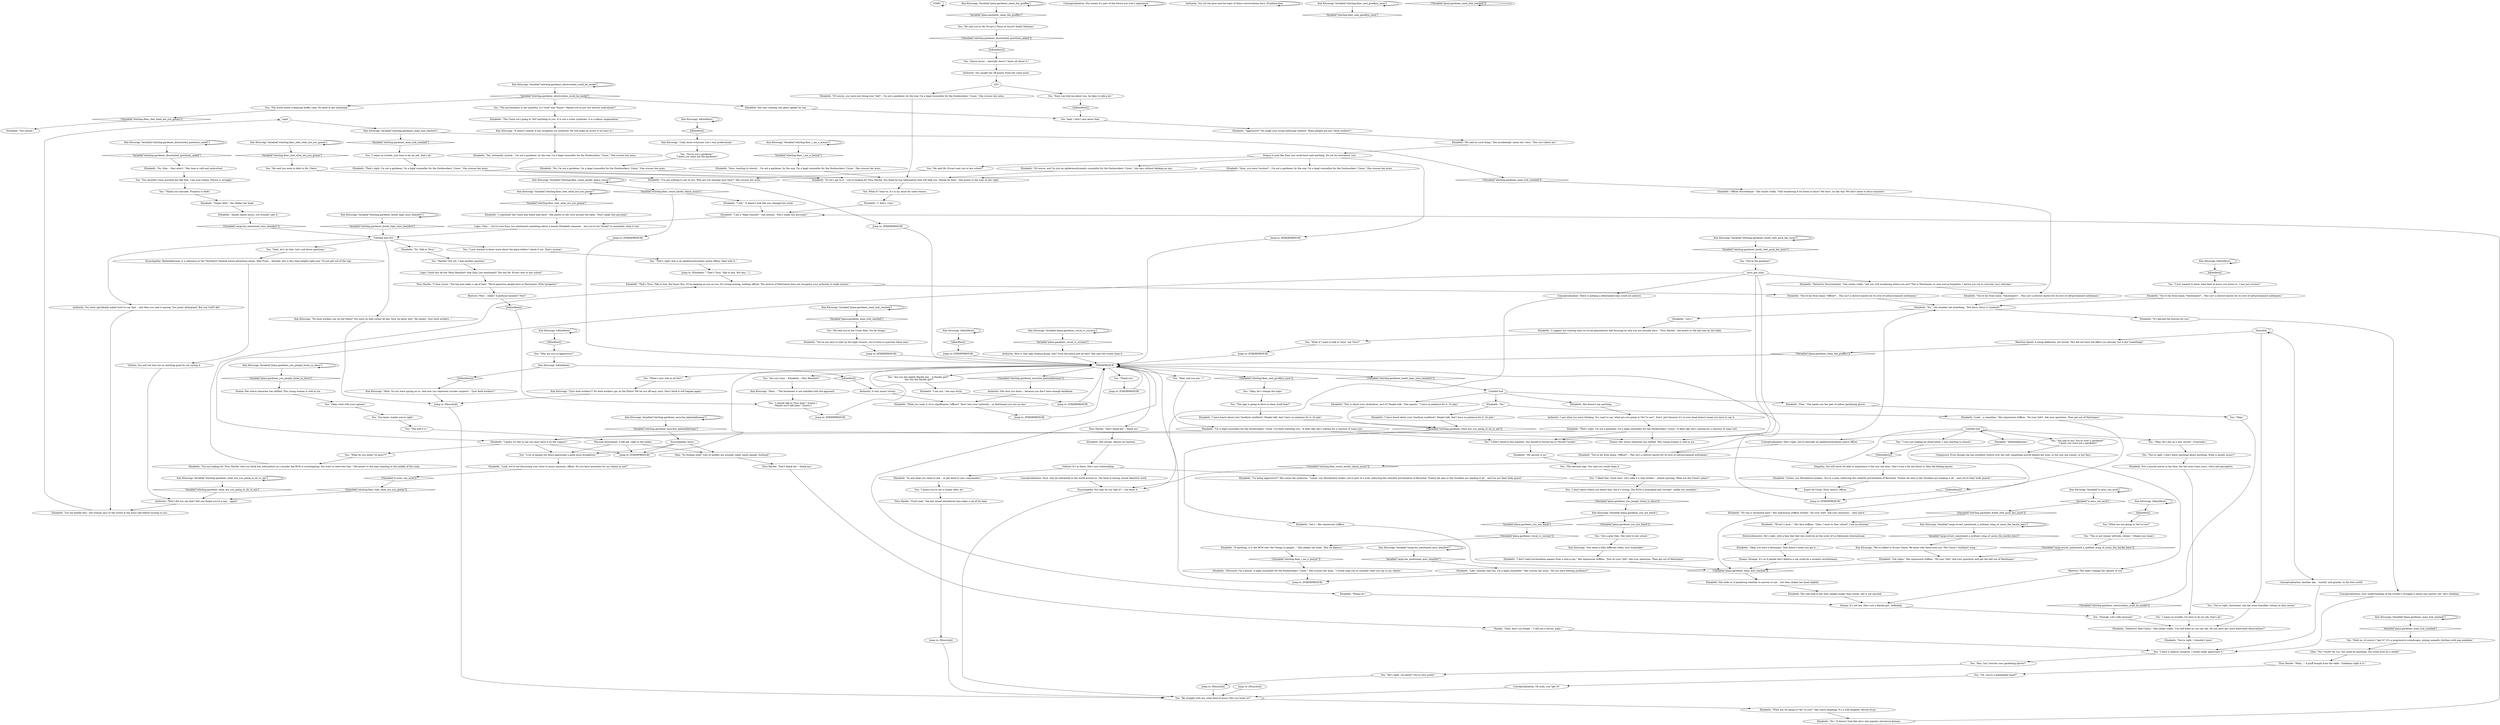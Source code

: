 # WHIRLING F1 / THE GARDENER MAIN
# The Gardener turns out to be a Union fixer. Slightly different model and portrait. Short *smug* dialogue directing you to Hardie, referencing last dialogue.
# ==================================================
digraph G {
	  0 [label="START"];
	  1 [label="input"];
	  2 [label="Kim Kitsuragi: Variable[\"plaza.gardener_main_hub_reached\"]"];
	  3 [label="Variable[\"plaza.gardener_main_hub_reached\"]", shape=diamond];
	  4 [label="!(Variable[\"plaza.gardener_main_hub_reached\"])", shape=diamond];
	  5 [label="Jump to: [FIXERPREHUB]"];
	  6 [label="You: What if I want to, it's in my mind for some reason..."];
	  7 [label="Jump to: [Elizabeth: \"\"That's Titus. Talk to him. But kno...\"]"];
	  8 [label="Elizabeth: \"Of course, and I'm just an epidermochromatic counsellor for the Dockworkers' Union,\" she says without blinking an eye."];
	  9 [label="You: \"He said Mr. Evrart sent you to law school?\""];
	  10 [label="You: \"He said you're Mr. Evrart's *Doux et Sucré* Death Machine.\""];
	  11 [label="Authority: How is that sign cleanup going, huh? Fuck the police and all that? She said she would clean it."];
	  12 [label="Kim Kitsuragi: \"*Just dock workers*? Do dock workers spy on the Police? We let you off easy, miss. Don't think it will happen again.\""];
	  13 [label="Kim Kitsuragi: Variable[\"whirling.fixer_i_am_a_lawyer\"]"];
	  14 [label="Variable[\"whirling.fixer_i_am_a_lawyer\"]", shape=diamond];
	  15 [label="!(Variable[\"whirling.fixer_i_am_a_lawyer\"])", shape=diamond];
	  16 [label="Jump to: [FIXERPREHUB]"];
	  17 [label="Titus Hardie: \"Don't thank her -- thank me.\""];
	  18 [label="Elizabeth: \"No, Glen -- they aren't.\" Her tone is cold and uninvolved."];
	  19 [label="Elizabeth: \"Detective Disorientated.\" She smiles coldly. \"Are you still wondering where you are? This is Martinaise, in case you've forgotten. I advise you not to overstay your welcome.\""];
	  20 [label="You: \"Wait, and you are...?\""];
	  21 [label="You: \"What are you going to *do* to me?\""];
	  22 [label="Kim Kitsuragi: \"Hmh...\" The lieutenant is not satisfied with the approach."];
	  23 [label="Elizabeth: \"I suggest not wasting time on trivial pleasantries and focusing on why you are actually here -- Titus Hardie,\" she points to the tall man by the table."];
	  24 [label="Jump to: [FIXERPREHUB]"];
	  25 [label="Jump to: [FIXERPREHUB]"];
	  26 [label="Kim Kitsuragi: Variable[\"whirling.gardener_what_are_you_going_to_do_to_me\"]"];
	  27 [label="Variable[\"whirling.gardener_what_are_you_going_to_do_to_me\"]", shape=diamond];
	  28 [label="!(Variable[\"whirling.gardener_what_are_you_going_to_do_to_me\"])", shape=diamond];
	  29 [label="Reaction Speed: A cheap deflection, but brutal. This did not have the effect you desired, but it did *something*."];
	  30 [label="You: \"Hold on, of course I *get it*. It's a progressive soundscape, mixing nomadic rhythms with pop melodies.\""];
	  31 [label="Kim Kitsuragi: Variable[\"plaza.gardener_you_people_listen_to_disco\"]"];
	  32 [label="Variable[\"plaza.gardener_you_people_listen_to_disco\"]", shape=diamond];
	  33 [label="!(Variable[\"plaza.gardener_you_people_listen_to_disco\"])", shape=diamond];
	  34 [label="Elizabeth: \"Get sober.\" Her expression stiffens. \"Do your *job*. Ask your questions and get the hell out of Martinaise.\""];
	  35 [label="Elizabeth: \"Listen, you Moralintern lackeys. You're a mob, enforcing the unlawful privatization of Revachol. Twenty fat men in the Occident are stealing it all -- and you're their body guards.\""];
	  36 [label="Conceptualization: She means it's part of the future you won't experience."];
	  37 [label="Kim Kitsuragi: Variable[\"whirling.fixer_conze_anodic_dance_music\"]"];
	  38 [label="Variable[\"whirling.fixer_conze_anodic_dance_music\"]", shape=diamond];
	  39 [label="!(Variable[\"whirling.fixer_conze_anodic_dance_music\"])", shape=diamond];
	  40 [label="You: \"I was just making an observation. I was reacting to stimuli.\""];
	  41 [label="You: \"I just wanted to know more about the place before I check it out. That's normal.\""];
	  42 [label="You: \"The world needs a financial buffer zone. No need to get emotional.\""];
	  43 [label="You: \"Okay, let's change the topic.\""];
	  44 [label="Elizabeth: \"You should.\""];
	  45 [label="Authority: *Why* did you say that? Did you forget you're a cop... again?"];
	  46 [label="Jump to: [FIXERPREHUB]"];
	  47 [label="You: \"Okay, stick with your opinion.\""];
	  48 [label="Conceptualization: She's right, you're basically an epidermochromatic police officer."];
	  49 [label="You: \"You're the gardener!\""];
	  50 [label="Authority: You set the pace and the topic of these conversations here. Establish that."];
	  51 [label="Drama: A man like Easy Leo could have said anything. Do not be restrained, sire."];
	  52 [label="Kim Kitsuragi: IsKimHere()"];
	  53 [label="IsKimHere()", shape=diamond];
	  54 [label="!(IsKimHere())", shape=diamond];
	  55 [label="Encyclopedia: Hjelmdallermen is a reference to the *Northern* themed action-adventure series, Man From... Actually, this is less than helpful right now. I'll just get out of the way."];
	  56 [label="Elizabeth: \"Let's.\" Her expression stiffens."];
	  57 [label="Authority: I saw what you were thinking. You want to say 'what are you going to *do* to me?'. Don't. Just because it's in your head doesn't mean you have to say it."];
	  58 [label="Jump to: [FIXERPREHUB]"];
	  59 [label="Kim Kitsuragi: Variable[\"whirling.fixer_said_goodbye_once\"]"];
	  60 [label="Variable[\"whirling.fixer_said_goodbye_once\"]", shape=diamond];
	  61 [label="!(Variable[\"whirling.fixer_said_goodbye_once\"])", shape=diamond];
	  62 [label="You: \"Are you Lizzy -- Elizabeth -- Miss Beaufort?\""];
	  63 [label="You: \"Why are you so aggressive?\""];
	  64 [label="Kim Kitsuragi: \"You seem a little different today. Less hospitable.\""];
	  65 [label="Glen: \"So fucking what? Lots of models are actually really smart people, fuckwad!\""];
	  66 [label="You: \"Oh, you're a hjelmdaller-head?\""];
	  67 [label="Elizabeth: \"If anything, it is the RCM who *do* things to people...\" She shakes her head. \"But we digress.\""];
	  68 [label="Kim Kitsuragi: \"Hmh. So you were spying on us. And now you represent murder suspects -- *just dock workers*.\""];
	  69 [label="Elizabeth: \"I'm being aggressive?\" She raises her eyebrows. \"Listen, you Moralintern lackey, you're part of a mob, enforcing the unlawful privatization of Revachol. Twenty fat men in the Occident are stealing it all -- and you are their body guard.\""];
	  70 [label="You: \"This is not winner attitude, citizen.\" (Shake your head.)"];
	  71 [label="Kim Kitsuragi: IsKimHere()"];
	  72 [label="IsKimHere()", shape=diamond];
	  73 [label="!(IsKimHere())", shape=diamond];
	  74 [label="Elizabeth: \"Fine.\" She hands you her pair of yellow gardening gloves."];
	  75 [label="You: \"Thank you comrade. Property is theft.\""];
	  76 [label="Elizabeth: \"You're right. I shouldn't have.\""];
	  77 [label="Drama: Her entire character has shifted. This young woman is cold as ice."];
	  78 [label="Elizabeth: \"Officer Discotheque.\" She smiles coldly. \"Still wondering if we listen to disco? We don't, by the way. We don't listen to disco anymore.\""];
	  79 [label="Elizabeth: \"Let me handle this,\" the woman says to the crowd in the mess hall before turning to you..."];
	  80 [label="Elizabeth: \"The Union isn't going to *do* anything to you. It is not a crime syndicate, it is a labour organization.\""];
	  81 [label="Elizabeth: \"I don't need privatization paeans from a rent-a-cop.\" Her expression stiffens. \"Just do your *job*. Ask your questions. Then get out of Martinaise.\""];
	  82 [label="Elizabeth: \"You're far from home, *lieutenants*... This isn't a district known for its love of self-proclaimed militiamen.\""];
	  83 [label="Elizabeth: \"Sure, you were *curious*... I'm not a gardener, by the way, I'm a legal counsellor for the Dockworkers' Union.\" She crosses her arms."];
	  84 [label="You: \"He said you were in debt to Mr. Claire.\""];
	  85 [label="Volition: You will not lose out on anything good by not saying it."];
	  86 [label="Kim Kitsuragi: Variable[\"whirling.gardener_encycloa_hjelmdallerman\"]"];
	  87 [label="Variable[\"whirling.gardener_encycloa_hjelmdallerman\"]", shape=diamond];
	  88 [label="!(Variable[\"whirling.gardener_encycloa_hjelmdallerman\"])", shape=diamond];
	  89 [label="You: \"I guess you're not a winner after all.\""];
	  90 [label="Untitled hub (02)"];
	  91 [label="Kim Kitsuragi: Variable[\"plaza.gardener_clean_the_graffito\"]"];
	  92 [label="Variable[\"plaza.gardener_clean_the_graffito\"]", shape=diamond];
	  93 [label="!(Variable[\"plaza.gardener_clean_the_graffito\"])", shape=diamond];
	  94 [label="Jump to: [FIXERPREHUB]"];
	  95 [label="Glen: \"You *could* be, Liz. You could be anything. You could even be a model.\""];
	  96 [label="Elizabeth: \"Okay, you have a dictionary. That doesn't mean you get it...\""];
	  97 [label="Kim Kitsuragi: Variable[\"whirling.gardener_electrochem_could_be_model\"]"];
	  98 [label="Variable[\"whirling.gardener_electrochem_could_be_model\"]", shape=diamond];
	  99 [label="!(Variable[\"whirling.gardener_electrochem_could_be_model\"])", shape=diamond];
	  100 [label="Elizabeth: She doesn't say anything."];
	  101 [label="You: \"I didn't deserve this handout. You should've forced me to *hustle* harder.\""];
	  102 [label="You: \"I mean no trouble, I'm here to do my job, that's all.\""];
	  103 [label="Elizabeth: \"You are looking for Titus Hardie, who you think has information on a murder the RCM is investigating. You want to interview him.\" She points to the man standing in the middle of the room."];
	  104 [label="Elizabeth: \"Hjelmdallermen.\""];
	  105 [label="You: \"That's right, this is an epidermochromatic police officer. Deal with it.\""];
	  106 [label="Elizabeth: \"Yes, extremely normal... I'm not a gardener, by the way, I'm a legal counsellor for the Dockworkers' Union.\" She crosses her arms."];
	  107 [label="Elizabeth: She says nothing; her glare speaks for her."];
	  108 [label="You: \"Get a grip Glen. She went to law school.\""];
	  109 [label="Kim Kitsuragi: Variable[\"whirling.gardener_disoriented_questions_asked\"]"];
	  110 [label="Variable[\"whirling.gardener_disoriented_questions_asked\"]", shape=diamond];
	  111 [label="!(Variable[\"whirling.gardener_disoriented_questions_asked\"])", shape=diamond];
	  112 [label="Elizabeth: \"He said no such thing.\" She accidentally raises her voice. \"This isn't about me.\""];
	  113 [label="Kim Kitsuragi: Variable[\"plaza.gardener_main_hub_reached\"]"];
	  114 [label="Variable[\"plaza.gardener_main_hub_reached\"]", shape=diamond];
	  115 [label="!(Variable[\"plaza.gardener_main_hub_reached\"])", shape=diamond];
	  116 [label="Kim Kitsuragi: \"Do dock workers spy on the Police? You were on that corner all day. Now we know why.\" He smiles: \"Just dock workers...\""];
	  117 [label="You: \"The privatization is not unlawful, it's *cool* and *funny*. Maybe you're just not historic individuals?\""];
	  118 [label="You: \"He's right, you know? You're very pretty.\""];
	  119 [label="Elizabeth: \"No.\""];
	  120 [label="You: \"Thank you.\""];
	  121 [label="You: \"Be straight with me, what kind of music *do* you listen to?\""];
	  122 [label="Musichub"];
	  123 [label="You: \"Dance music -- basically disco? I know all about it.\""];
	  124 [label="Elizabeth: \"You're far from home, *officer*... This isn't a district known for its love of self-proclaimed militiamen.\""];
	  125 [label="Untitled hub"];
	  126 [label="You: \"I mean no trouble, just here to do my job, that's all.\""];
	  127 [label="Elizabeth: \"I've got nothing to say to you. Why are you wasting your time?\" She crosses her arms."];
	  128 [label="Elizabeth: \"I represent the Union and these men here.\" She points to the crew around the table. \"Don't make this personal.\""];
	  129 [label="Authority: You were specifically asked *not* to say that -- and then you said it anyway. You junior delinquent! But you *still* did!"];
	  130 [label="You: \"I don't know where you heard that, but it's wrong. The RCM is principled and *strong*, unlike you socialists.\""];
	  131 [label="Elizabeth: \"Look -- a comedian.\" Her expression stiffens. \"Do your *job*. Ask your questions. Then get out of Martinaise.\""];
	  132 [label="You: \"I have a cadaver situation. I would really appreciate it.\""];
	  133 [label="Jump to: [FIXERPREHUB]"];
	  134 [label="Elizabeth: \"You're far from home, *lieutenants*... This isn't a district known for its love of self-proclaimed militiamen.\""];
	  135 [label="Drama: Her entire character has shifted. This young woman is cold as ice."];
	  136 [label="You: \"You're right, lieutenant, she did seem friendlier sitting on that corner.\""];
	  137 [label="You: \"Okay, let's put on a new record.\" (Conclude.)"];
	  138 [label="You: \"I just wanted to know what kind of music you listen to. I was just curious!\""];
	  139 [label="Kim Kitsuragi: \"It doesn't matter if you recognize our authority. We will make an arrest if we have to.\""];
	  140 [label="Titus Hardie: \"Mhm...\" A gruff humph from the table. \"Goddamn right it is.\""];
	  141 [label="Elizabeth: \"*Even* a mod...\" Her face stiffens. \"Glen, I went to *law school*. I am an attorney.\""];
	  142 [label="Authority: She shut you down -- because you don't have enough backbone."];
	  143 [label="Physical Instrument: A left jab, right in the looker."];
	  144 [label="Elizabeth: \"I guess it's fair to say you guys have it on life support.\""];
	  145 [label="You: \"Enough. Let's talk seriously.\""];
	  146 [label="Jump to: [FIXERPREHUB]"];
	  147 [label="Elizabeth: \"What you want is of no significance, *officer*. Don't test your authority -- in Martinaise you are no one.\""];
	  148 [label="Jump to: [FIXERPREHUB]"];
	  149 [label="You: \"He said you're the Union fixer. You fix things.\""];
	  150 [label="Kim Kitsuragi: Variable[\"plaza.gardener_viscal_rc_success\"]"];
	  151 [label="Variable[\"plaza.gardener_viscal_rc_success\"]", shape=diamond];
	  152 [label="!(Variable[\"plaza.gardener_viscal_rc_success\"])", shape=diamond];
	  153 [label="Elizabeth: \"Detective Skin-Colour.\" She smiles coldly. \"I'm still black as you can see. Do you have any more keen-eyed observations?\""];
	  154 [label="Elizabeth: Not a muscle moves in her face, but her eyes trace yours, stern and perceptive."];
	  155 [label="Elizabeth: \"It's beyond the horizon for you.\""];
	  156 [label="You: \"The hell it is.\""];
	  157 [label="Elizabeth: \"Look, we're not discussing your taste in music anymore, officer. Do you have questions for my clients or not?\""];
	  158 [label="Elizabeth: \"I. Don't. Care.\""];
	  159 [label="Conceptualization: There is nothing a determined man could not achieve."];
	  160 [label="You: \"You're not a gardener!\"\n\"I knew you were not the gardener!\""];
	  161 [label="Esprit de Corps: Dirty tactics, officer."];
	  162 [label="Titus Hardie: \"Fuck yeah,\" the tall, broad shouldered man takes a sip of his beer."];
	  163 [label="Elizabeth: She shrugs. Almost no reaction."];
	  164 [label="Conceptualization: Another day -- hustlin' and grindin' in the free world!"];
	  165 [label="You: \"You're right. I don't know anything about anything. What is anodic music?\""];
	  166 [label="Elizabeth: \"Let's.\""];
	  167 [label="You: \"You know, maybe you're right.\""];
	  168 [label="Elizabeth: \"I will.\" It doesn't look like you changed her mind."];
	  169 [label="You: Yeah, I don't care about that."];
	  170 [label="Kim Kitsuragi: Variable[\"cargo.leo_mentioned_miss_beaufort\"]"];
	  171 [label="Variable[\"cargo.leo_mentioned_miss_beaufort\"]", shape=diamond];
	  172 [label="!(Variable[\"cargo.leo_mentioned_miss_beaufort\"])", shape=diamond];
	  173 [label="Kim Kitsuragi: Variable[\"tc.arno_van_eyck\"]"];
	  174 [label="Variable[\"tc.arno_van_eyck\"]", shape=diamond];
	  175 [label="!(Variable[\"tc.arno_van_eyck\"])", shape=diamond];
	  176 [label="Jump to: [Musichub]"];
	  177 [label="Elizabeth: \"So ask what you came to ask -- or get back to your commanders.\""];
	  178 [label="You: \"The obscene sign. You said you would clean it."];
	  179 [label="Titus Hardie: \"C'mon Lizzie.\" The big man takes a sip of beer. \"We're generous people here in Martinaise. With *property*.\""];
	  180 [label="Kim Kitsuragi: Variable[\"whirling.gardener_booth_logic_miss_beaufort\"]"];
	  181 [label="Variable[\"whirling.gardener_booth_logic_miss_beaufort\"]", shape=diamond];
	  182 [label="!(Variable[\"whirling.gardener_booth_logic_miss_beaufort\"])", shape=diamond];
	  183 [label="You: \"What if I want to talk to *you*, not Titus?\""];
	  184 [label="Composure: Even though she has excellent control over her self, something moved behind her eyes, in the way she stands, in her face..."];
	  185 [label="Elizabeth: \"That's right, I'm not a gardener, I'm a legal counsellor for the Dockworkers' Union.\" She crosses her arms."];
	  186 [label="Elizabeth: \"Of course, you were just doing your *job*... I'm not a gardener, by the way, I'm a legal counsellor for the Dockworkers' Union.\" She crosses her arms."];
	  187 [label="You: \"Hardie? Not yet, I had another question.\""];
	  188 [label="Jump to: [FIXERPREHUB]"];
	  189 [label="Kim Kitsuragi: Variable[\"whirling.gardener_booth_rhet_push_her_more\"]"];
	  190 [label="Variable[\"whirling.gardener_booth_rhet_push_her_more\"]", shape=diamond];
	  191 [label="!(Variable[\"whirling.gardener_booth_rhet_push_her_more\"])", shape=diamond];
	  192 [label="Encyclopedia: Not only do you *get it* -- you know it."];
	  193 [label="Jump to: [Musichub]"];
	  194 [label="Elizabeth: The cold look in her eyes speaks louder than words: she is not amused."];
	  195 [label="Elizabeth: \"Anodic dance music, you wouldn't get it.\""];
	  196 [label="Conceptualization: Your understanding of the worker's struggle is about one century old, she's thinking."];
	  197 [label="Empathy: You will never be able to experience it the way she does. She's even a bit sad about it; then the feeling passes."];
	  198 [label="Elizabeth: \"You're far from home, *officer*... This isn't a district known for its love of self-proclaimed militiamen.\""];
	  199 [label="Kim Kitsuragi: IsKimHere()"];
	  200 [label="IsKimHere()", shape=diamond];
	  201 [label="!(IsKimHere())", shape=diamond];
	  202 [label="Elizabeth: \"You're not here to chat up the legal counsel, you're here to question these men.\""];
	  203 [label="Elizabeth: \"I am a *legal counsel*,\" she intones. \"Don't make this personal.\""];
	  204 [label="Jump to: [Musichub]"];
	  205 [label="Kim Kitsuragi: Variable[\"cargo.evrart_mentioned_a_militant_wing_of_union_the_hardie_boys\"]"];
	  206 [label="Variable[\"cargo.evrart_mentioned_a_militant_wing_of_union_the_hardie_boys\"]", shape=diamond];
	  207 [label="!(Variable[\"cargo.evrart_mentioned_a_militant_wing_of_union_the_hardie_boys\"])", shape=diamond];
	  208 [label="Elizabeth: \"I have heard about your *medical condition*. People talk. And I have no patience for it. Or pity.\""];
	  209 [label="You: \"Okay.\""];
	  210 [label="Untitled hub"];
	  211 [label="Logic: Uhm...  you're sure Easy Leo mentioned something about a lawyer Elizabeth someone... but you're too *dumb* to remember what it was."];
	  212 [label="Authority: A very minor victory."];
	  213 [label="Elizabeth: \"Aggressive? You make your living enforcing violence. These people are just *dock workers*.\""];
	  214 [label="Conceptualization: Sure, why be interested in the world around us. Get back to boring, brutal detective work."];
	  215 [label="You: \"The sign is going to have to clean itself then?\""];
	  216 [label="Elizabeth: \"Please do.\""];
	  217 [label="You: \"Hey. Can I borrow your gardening gloves?\""];
	  218 [label="Elizabeth: \"My answer is no.\""];
	  219 [label="Titus Hardie: \"Don't thank her -- thank me.\""];
	  220 [label="You: \"I should talk to Titus then!\" [Leave.]\n\"Maybe we'll talk later.\" [Leave.]"];
	  221 [label="Elizabeth: \"What are we going to *do* to you?\" She starts laughing. It's a cold laughter, devoid of joy."];
	  222 [label="Elizabeth: She looks as if pondering whether to answer or not... but then shakes her head slightly."];
	  223 [label="Kim Kitsuragi: IsKimHere()"];
	  224 [label="IsKimHere()", shape=diamond];
	  225 [label="!(IsKimHere())", shape=diamond];
	  226 [label="Kim Kitsuragi: IsKimHere()"];
	  227 [label="IsKimHere()", shape=diamond];
	  228 [label="!(IsKimHere())", shape=diamond];
	  229 [label="Elizabeth: \"Sure, reacting to stimuli... I'm not a gardener, by the way, I'm a legal counsellor for the Dockworkers' Union.\" She crosses her arms."];
	  230 [label="Elizabeth: \"Like I already told you, I'm a legal counsellor.\" She crosses her arms. \"Do you have hearing problems?\""];
	  231 [label="Logic: Could this be the *Miss Beaufort* that Easy Leo mentioned? The one Mr. Evrart sent to law school?"];
	  232 [label="Elizabeth: \"No. Talk to Titus.\""];
	  233 [label="You: \"I liked that. Good start. Let's take it a step further -- armed uprising. What are the Union's plans?\""];
	  234 [label="Elizabeth: \"This is about your alcoholism, isn't it? People talk.\" She squints. \"I have no patience for it. Or pity.\""];
	  235 [label="You: \"You shouldn't have assisted me like that. I am your enemy. Nature is struggle.\""];
	  236 [label="Rhetoric: This didn't change her opinion of you."];
	  237 [label="Authority: You caught her off guard. Push her some more."];
	  238 [label="Elizabeth: \"No,\" she steadies her breathing. \"Not disco. Disco is *undead*.\""];
	  239 [label="intro_pre_hubz"];
	  240 [label="Elizabeth: \"No, I'm not a gardener, I'm a legal counsellor for the Dockworkers' Union.\" She crosses her arms."];
	  241 [label="Elizabeth: \"That's right, I'm not a gardener, I'm a legal counsellor for the Dockworkers' Union.\" It feels like she's waiting for a reaction of some sort."];
	  242 [label="Kim Kitsuragi: Variable[\"whirling.fixer_rhet_what_are_you_gonna\"]"];
	  243 [label="Variable[\"whirling.fixer_rhet_what_are_you_gonna\"]", shape=diamond];
	  244 [label="!(Variable[\"whirling.fixer_rhet_what_are_you_gonna\"])", shape=diamond];
	  245 [label="Conceptualization: Oh yeah, you *get it*."];
	  246 [label="Elizabeth: \"No.\" It doesn't look like she's into popular adventure-fantasy."];
	  247 [label="Kim Kitsuragi: Variable[\"whirling.fixer_rhet_what_are_you_gonna\"]"];
	  248 [label="Variable[\"whirling.fixer_rhet_what_are_you_gonna\"]", shape=diamond];
	  249 [label="!(Variable[\"whirling.fixer_rhet_what_are_you_gonna\"])", shape=diamond];
	  250 [label="Elizabeth: \"No one is emotional here.\" Her expression stiffens further. \"Do your *job*. Ask your questions -- then leave.\""];
	  251 [label="Drama: Strange. It's as if people don't believe a cop could be a socialist revolutionary."];
	  252 [label="Jump to: [Musichub]"];
	  253 [label="You: \"You lied to me! You're *not* a gardener!\"\n\"I knew you were not a gardener!\""];
	  254 [label="Elizabeth: \"Obviously I'm a lawyer. A legal counsellor for the Dockworkers' Union.\" She crosses her arms. \"I would urge you to consider what you say to my clients.\""];
	  255 [label="Encyclopedia: Sorry."];
	  256 [label="Kim Kitsuragi: \"We've talked to Evrart Claire. We know who these men are. The Union's *militant* wing.\""];
	  257 [label="You: \"Are you the eighth Hardie boy -- A Hardie girl?\"\n \"Are you the Hardie girl?\""];
	  258 [label="Elizabeth: \"I am not,\" she says dryly."];
	  259 [label="Rhetoric: Wow -- really? A political moment? Now?"];
	  260 [label="Shanky: \"Yeah, don't you forget -- T did you a favour, popo.\""];
	  261 [label="Drama: It's not her. She's not a Hardie girl. Definitely."];
	  262 [label="FIXERPREHUB"];
	  263 [label="Elizabeth: \"I'm a legal counsellor for the Dockworkers' Union. I've been watching you.\" It feels like she's waiting for a reaction of some sort."];
	  264 [label="Elizabeth: \"That's Titus. Talk to him. But know this: I'll be keeping an eye on you. No strong-arming, nothing official. The district of Martinaise does not recognize your authority to make arrests.\""];
	  265 [label="You: \"What do you mean *us guys*?\""];
	  266 [label="Kim Kitsuragi: Variable[\"whirling.gardener_main_hub_reached\"]"];
	  267 [label="Variable[\"whirling.gardener_main_hub_reached\"]", shape=diamond];
	  268 [label="!(Variable[\"whirling.gardener_main_hub_reached\"])", shape=diamond];
	  269 [label="You: \"Easy Leo told me about you, he likes to talk a lot.\""];
	  270 [label="Jump to: [FIXERPREHUB]"];
	  271 [label="Electrochemistry: He's right, with a face like that she could be on the cover of La Débutante International."];
	  272 [label="Elizabeth: \"Vulgar idiot,\" she shakes her head."];
	  273 [label="You: \"A lot of people out there appreciate a good disco breakdown.\""];
	  274 [label="Kim Kitsuragi: Variable[\"plaza.gardener_you_are_black\"]"];
	  275 [label="Variable[\"plaza.gardener_you_are_black\"]", shape=diamond];
	  276 [label="!(Variable[\"plaza.gardener_you_are_black\"])", shape=diamond];
	  277 [label="Elizabeth: \"So let's get to it -- you're looking for Titus Hardie. You think he has information that will help you. Maybe he does.\" She points to the man on her right."];
	  278 [label="You: \"What's your role in all this?\""];
	  279 [label="LEO"];
	  280 [label="Kim Kitsuragi: \"Calm down everyone. Let's stay professional.\""];
	  281 [label="Kim Kitsuragi: IsKimHere()"];
	  282 [label="IsKimHere()", shape=diamond];
	  283 [label="!(IsKimHere())", shape=diamond];
	  284 [label="You: \"Yeah, let's do that. Let's ask those questions.\""];
	  285 [label="Volition: It's in there. She's just stonewalling."];
	  286 [label="Elizabeth: \"I have heard about your *medical condition*. People talk. And I have no patience for it. Or pity.\""];
	  287 [label="Jump to: [FIXERPREHUB]"];
	  0 -> 0
	  1 -> 266
	  2 -> 2
	  2 -> 3
	  3 -> 30
	  4 -> 222
	  5 -> 262
	  6 -> 158
	  7 -> 264
	  8 -> 277
	  9 -> 127
	  10 -> 111
	  11 -> 262
	  12 -> 204
	  13 -> 13
	  13 -> 14
	  14 -> 229
	  15 -> 254
	  16 -> 262
	  17 -> 260
	  18 -> 235
	  19 -> 134
	  20 -> 263
	  21 -> 70
	  22 -> 220
	  23 -> 183
	  24 -> 262
	  25 -> 262
	  26 -> 26
	  26 -> 27
	  27 -> 45
	  28 -> 56
	  29 -> 93
	  30 -> 95
	  31 -> 32
	  31 -> 31
	  32 -> 77
	  33 -> 274
	  34 -> 4
	  35 -> 161
	  36 -> 36
	  37 -> 37
	  37 -> 38
	  38 -> 168
	  38 -> 5
	  39 -> 192
	  40 -> 228
	  41 -> 105
	  42 -> 249
	  43 -> 215
	  45 -> 79
	  46 -> 262
	  47 -> 167
	  48 -> 124
	  49 -> 239
	  50 -> 50
	  51 -> 8
	  51 -> 9
	  51 -> 83
	  51 -> 148
	  52 -> 52
	  52 -> 53
	  53 -> 280
	  54 -> 270
	  55 -> 85
	  56 -> 4
	  57 -> 241
	  58 -> 262
	  59 -> 59
	  59 -> 60
	  61 -> 43
	  62 -> 22
	  63 -> 281
	  64 -> 81
	  65 -> 17
	  66 -> 245
	  67 -> 15
	  68 -> 204
	  69 -> 161
	  70 -> 207
	  71 -> 72
	  71 -> 71
	  72 -> 21
	  73 -> 220
	  74 -> 209
	  75 -> 272
	  76 -> 132
	  77 -> 47
	  78 -> 134
	  79 -> 1
	  80 -> 139
	  81 -> 4
	  82 -> 238
	  83 -> 277
	  84 -> 127
	  85 -> 45
	  86 -> 86
	  86 -> 87
	  87 -> 255
	  88 -> 142
	  89 -> 162
	  90 -> 129
	  90 -> 232
	  90 -> 41
	  90 -> 116
	  90 -> 284
	  91 -> 91
	  91 -> 92
	  92 -> 10
	  93 -> 262
	  94 -> 262
	  95 -> 140
	  96 -> 251
	  97 -> 97
	  97 -> 98
	  98 -> 42
	  98 -> 107
	  98 -> 117
	  99 -> 145
	  100 -> 57
	  101 -> 218
	  102 -> 153
	  103 -> 264
	  104 -> 54
	  105 -> 7
	  106 -> 277
	  107 -> 169
	  108 -> 64
	  109 -> 109
	  109 -> 110
	  110 -> 18
	  111 -> 225
	  112 -> 51
	  113 -> 113
	  113 -> 114
	  114 -> 149
	  115 -> 115
	  116 -> 204
	  117 -> 80
	  118 -> 193
	  119 -> 208
	  119 -> 131
	  120 -> 16
	  121 -> 221
	  122 -> 136
	  122 -> 122
	  122 -> 164
	  122 -> 29
	  123 -> 237
	  124 -> 238
	  125 -> 39
	  125 -> 40
	  125 -> 137
	  125 -> 104
	  125 -> 48
	  125 -> 125
	  125 -> 253
	  126 -> 185
	  127 -> 24
	  128 -> 211
	  129 -> 79
	  130 -> 33
	  131 -> 250
	  132 -> 217
	  133 -> 262
	  134 -> 238
	  135 -> 124
	  136 -> 153
	  137 -> 165
	  138 -> 82
	  139 -> 106
	  140 -> 66
	  141 -> 271
	  142 -> 147
	  143 -> 65
	  143 -> 273
	  143 -> 46
	  144 -> 46
	  144 -> 265
	  144 -> 273
	  145 -> 153
	  146 -> 262
	  147 -> 25
	  148 -> 262
	  149 -> 202
	  150 -> 150
	  150 -> 151
	  151 -> 11
	  152 -> 67
	  153 -> 76
	  154 -> 102
	  155 -> 196
	  156 -> 143
	  157 -> 175
	  158 -> 203
	  159 -> 192
	  160 -> 240
	  161 -> 270
	  162 -> 176
	  163 -> 285
	  164 -> 132
	  165 -> 154
	  166 -> 23
	  167 -> 156
	  168 -> 203
	  169 -> 213
	  170 -> 170
	  170 -> 171
	  171 -> 230
	  172 -> 90
	  173 -> 173
	  173 -> 174
	  174 -> 191
	  175 -> 244
	  176 -> 121
	  177 -> 89
	  178 -> 233
	  179 -> 259
	  180 -> 180
	  180 -> 181
	  181 -> 90
	  182 -> 210
	  183 -> 146
	  184 -> 236
	  185 -> 277
	  186 -> 277
	  187 -> 231
	  188 -> 262
	  189 -> 189
	  189 -> 190
	  190 -> 49
	  191 -> 141
	  192 -> 121
	  193 -> 121
	  194 -> 261
	  195 -> 172
	  196 -> 132
	  197 -> 35
	  198 -> 238
	  199 -> 200
	  199 -> 199
	  200 -> 138
	  201 -> 169
	  202 -> 188
	  203 -> 211
	  204 -> 121
	  205 -> 205
	  205 -> 206
	  206 -> 256
	  207 -> 34
	  208 -> 28
	  209 -> 99
	  210 -> 74
	  210 -> 234
	  210 -> 100
	  210 -> 119
	  211 -> 90
	  212 -> 147
	  213 -> 112
	  214 -> 192
	  215 -> 286
	  216 -> 261
	  217 -> 118
	  218 -> 178
	  219 -> 163
	  220 -> 58
	  221 -> 246
	  222 -> 194
	  223 -> 224
	  223 -> 223
	  224 -> 133
	  225 -> 123
	  226 -> 226
	  226 -> 227
	  227 -> 63
	  228 -> 197
	  229 -> 277
	  230 -> 287
	  231 -> 179
	  232 -> 187
	  233 -> 130
	  234 -> 28
	  235 -> 75
	  236 -> 261
	  237 -> 279
	  238 -> 155
	  238 -> 166
	  239 -> 101
	  239 -> 135
	  239 -> 144
	  239 -> 19
	  239 -> 159
	  240 -> 277
	  241 -> 144
	  241 -> 101
	  241 -> 135
	  242 -> 242
	  242 -> 243
	  243 -> 84
	  244 -> 45
	  245 -> 121
	  246 -> 203
	  247 -> 248
	  247 -> 247
	  248 -> 128
	  249 -> 44
	  250 -> 4
	  251 -> 4
	  252 -> 121
	  253 -> 184
	  254 -> 287
	  255 -> 65
	  255 -> 273
	  255 -> 46
	  256 -> 34
	  257 -> 258
	  258 -> 94
	  259 -> 73
	  260 -> 132
	  261 -> 145
	  262 -> 257
	  262 -> 219
	  262 -> 20
	  262 -> 278
	  262 -> 182
	  262 -> 216
	  262 -> 88
	  262 -> 120
	  262 -> 61
	  262 -> 62
	  263 -> 144
	  263 -> 101
	  263 -> 135
	  264 -> 198
	  265 -> 103
	  266 -> 267
	  266 -> 268
	  267 -> 126
	  268 -> 78
	  269 -> 201
	  270 -> 262
	  271 -> 96
	  272 -> 195
	  273 -> 157
	  274 -> 275
	  274 -> 276
	  275 -> 152
	  276 -> 108
	  277 -> 6
	  278 -> 12
	  279 -> 186
	  279 -> 269
	  280 -> 160
	  281 -> 282
	  281 -> 283
	  282 -> 212
	  283 -> 68
	  284 -> 55
	  285 -> 177
	  285 -> 69
	  285 -> 214
	  286 -> 28
	  287 -> 262
}

